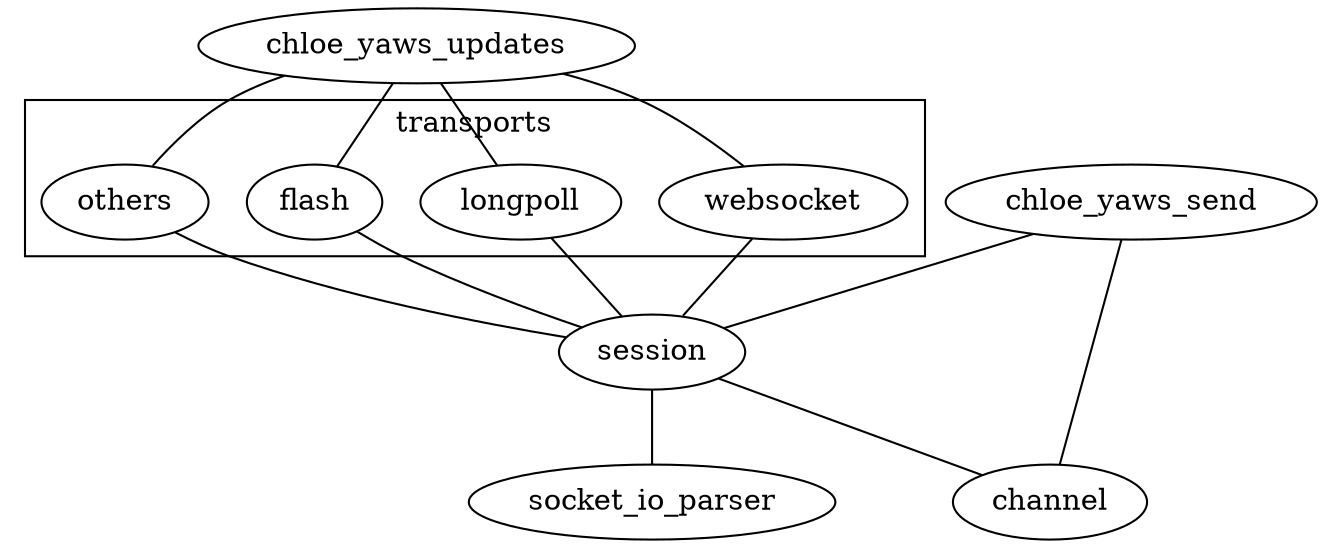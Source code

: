graph architecture {
  chloe_yaws_updates -- websocket;
  chloe_yaws_updates -- longpoll;
  chloe_yaws_updates -- flash;
  chloe_yaws_updates -- others;

  subgraph cluster_transports {
    label = "transports";
    websocket;
    longpoll;
    flash;
    others;
  }

  websocket -- session;
  longpoll -- session;
  flash -- session;
  others -- session;

  chloe_yaws_send -- session;
  session -- channel;

  session -- socket_io_parser;

  chloe_yaws_send -- channel;

}
